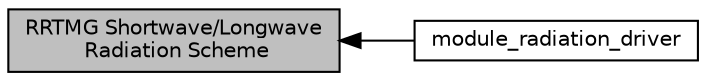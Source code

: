 digraph "RRTMG Shortwave/Longwave Radiation Scheme"
{
  edge [fontname="Helvetica",fontsize="10",labelfontname="Helvetica",labelfontsize="10"];
  node [fontname="Helvetica",fontsize="10",shape=record];
  rankdir=LR;
  Node1 [label="module_radiation_driver",height=0.2,width=0.4,color="black", fillcolor="white", style="filled",URL="$group__module__radiation__driver.html",tooltip="The GFS radiation driver module. "];
  Node0 [label="RRTMG Shortwave/Longwave\l Radiation Scheme",height=0.2,width=0.4,color="black", fillcolor="grey75", style="filled", fontcolor="black"];
  Node0->Node1 [shape=plaintext, dir="back", style="solid"];
}
